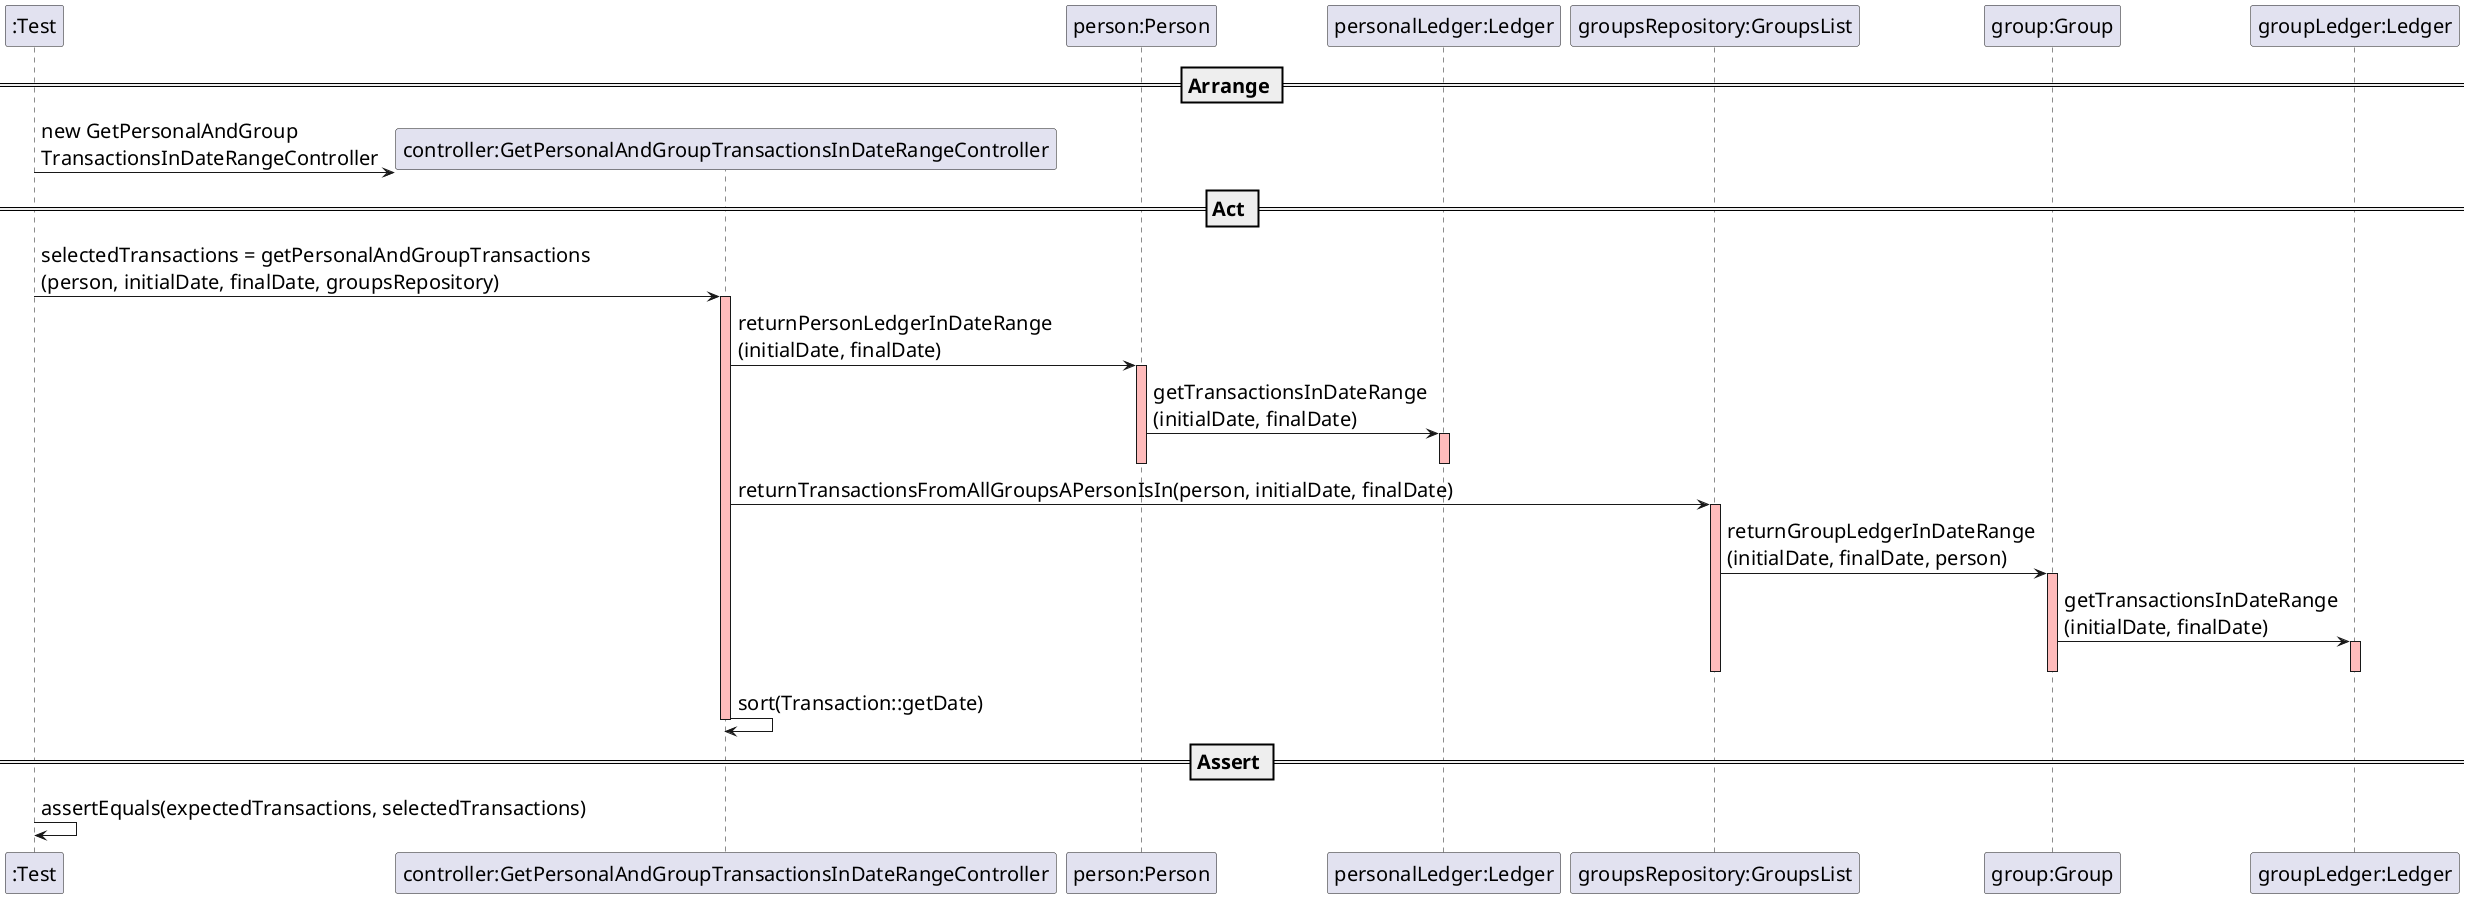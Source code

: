  @startuml
skinparam DefaultFontSize 20
participant ":Test"

== Arrange ==

create "controller:GetPersonalAndGroupTransactionsInDateRangeController"
":Test" -> "controller:GetPersonalAndGroupTransactionsInDateRangeController" : new GetPersonalAndGroup\nTransactionsInDateRangeController

participant "person:Person"
participant "personalLedger:Ledger"
participant "groupsRepository:GroupsList"
participant "group:Group"
participant "groupLedger:Ledger"
== Act ==

":Test" -> "controller:GetPersonalAndGroupTransactionsInDateRangeController" : selectedTransactions = getPersonalAndGroupTransactions\n(person, initialDate, finalDate, groupsRepository)
activate "controller:GetPersonalAndGroupTransactionsInDateRangeController" #FFBBBB

"controller:GetPersonalAndGroupTransactionsInDateRangeController" -> "person:Person" : returnPersonLedgerInDateRange\n(initialDate, finalDate)
activate "person:Person" #FFBBBB
"person:Person" -> "personalLedger:Ledger" : getTransactionsInDateRange\n(initialDate, finalDate)
activate "personalLedger:Ledger" #FFBBBB

deactivate "personalLedger:Ledger" #FFBBBB
deactivate "person:Person"

"controller:GetPersonalAndGroupTransactionsInDateRangeController" -> "groupsRepository:GroupsList" : returnTransactionsFromAllGroupsAPersonIsIn(person, initialDate, finalDate)
activate "groupsRepository:GroupsList" #FFBBBB
"groupsRepository:GroupsList" -> "group:Group" : returnGroupLedgerInDateRange\n(initialDate, finalDate, person)
activate "group:Group" #FFBBBB
"group:Group" -> "groupLedger:Ledger" : getTransactionsInDateRange\n(initialDate, finalDate)
activate "groupLedger:Ledger" #FFBBBB

deactivate "groupLedger:Ledger" #FFBBBB
deactivate "group:Group"
deactivate "groupsRepository:GroupsList"

"controller:GetPersonalAndGroupTransactionsInDateRangeController" -> "controller:GetPersonalAndGroupTransactionsInDateRangeController": sort(Transaction::getDate)
deactivate "controller:GetPersonalAndGroupTransactionsInDateRangeController" #FFBBBB

== Assert ==

":Test" -> ":Test" : assertEquals(expectedTransactions, selectedTransactions)

@enduml